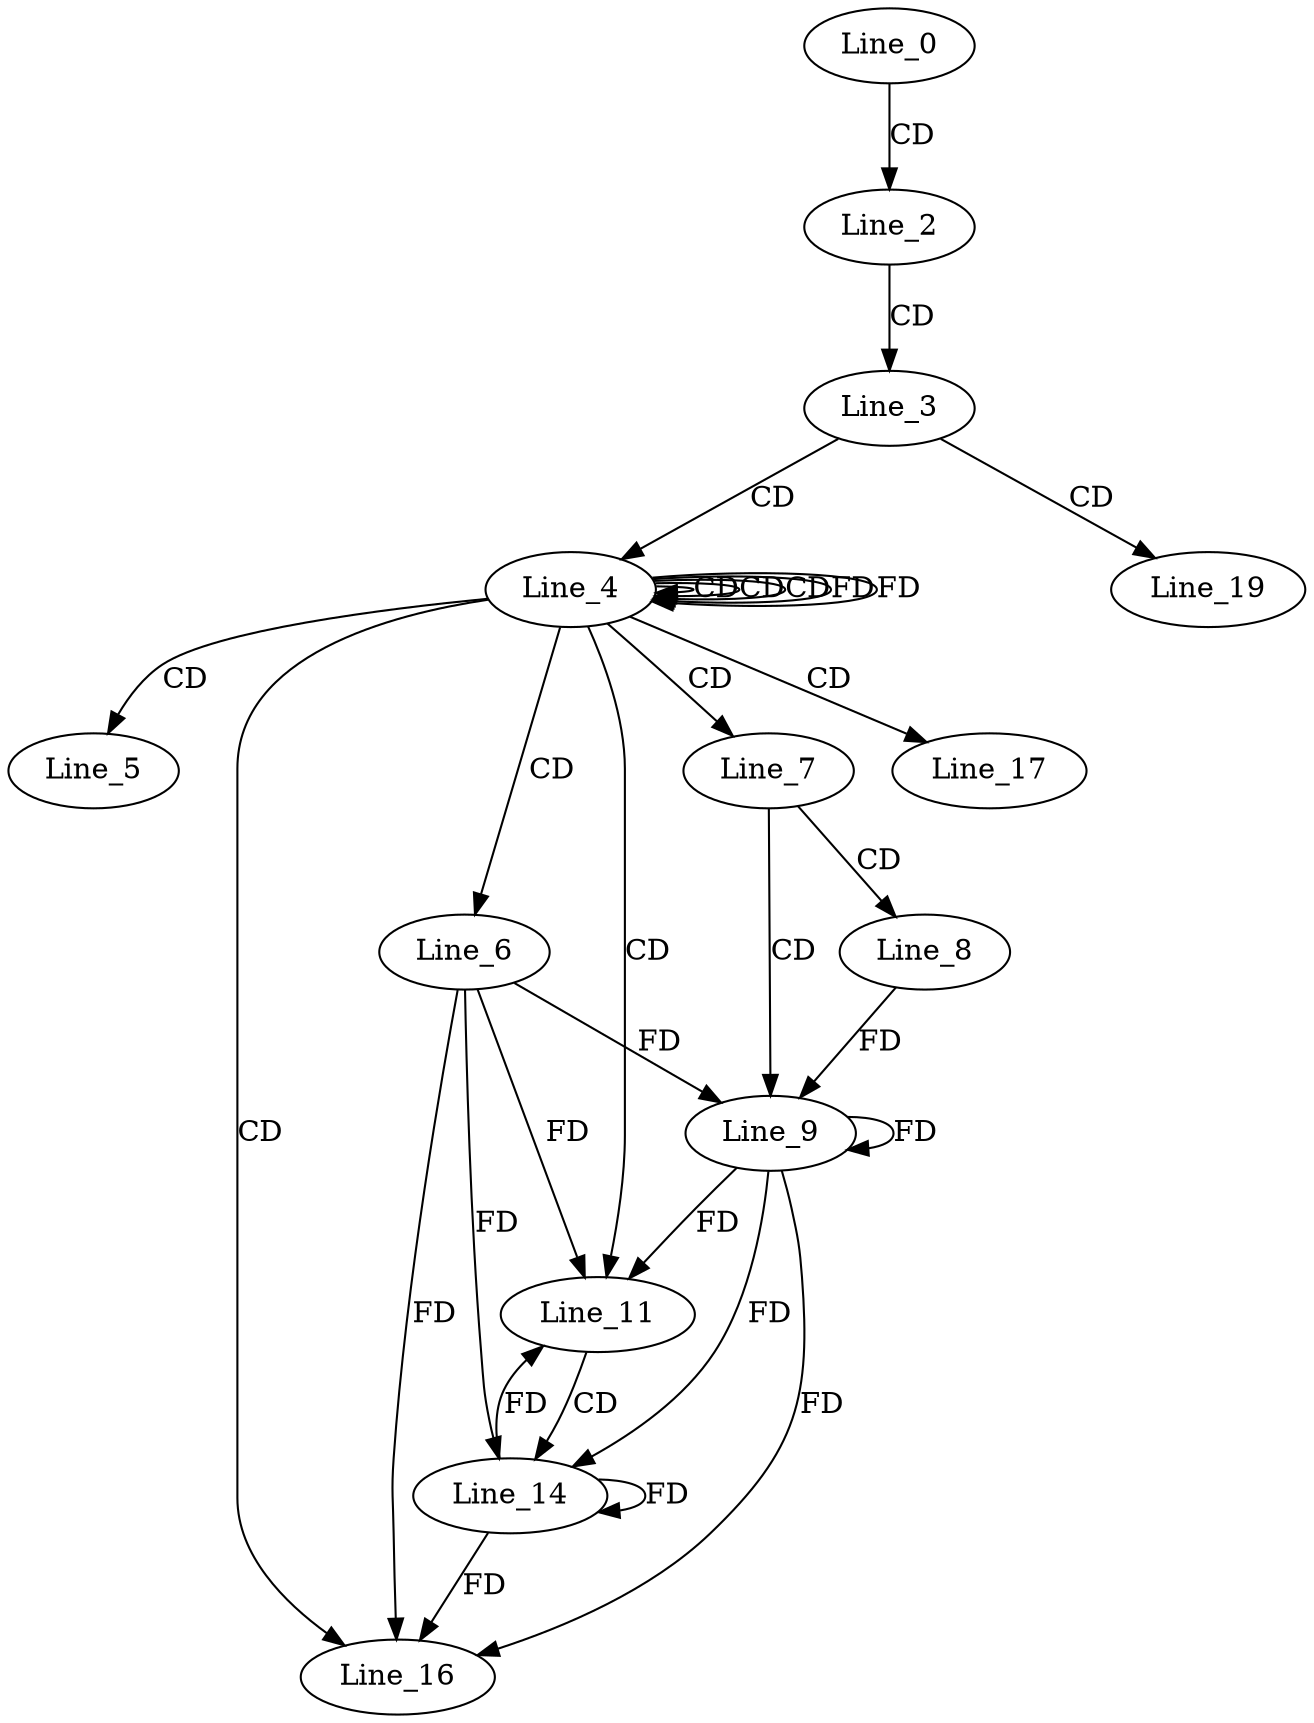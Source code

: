 digraph G {
  Line_0;
  Line_2;
  Line_3;
  Line_4;
  Line_4;
  Line_4;
  Line_5;
  Line_5;
  Line_6;
  Line_7;
  Line_8;
  Line_9;
  Line_11;
  Line_14;
  Line_16;
  Line_17;
  Line_19;
  Line_0 -> Line_2 [ label="CD" ];
  Line_2 -> Line_3 [ label="CD" ];
  Line_3 -> Line_4 [ label="CD" ];
  Line_4 -> Line_4 [ label="CD" ];
  Line_4 -> Line_4 [ label="CD" ];
  Line_4 -> Line_4 [ label="CD" ];
  Line_4 -> Line_4 [ label="FD" ];
  Line_4 -> Line_5 [ label="CD" ];
  Line_4 -> Line_6 [ label="CD" ];
  Line_4 -> Line_7 [ label="CD" ];
  Line_7 -> Line_8 [ label="CD" ];
  Line_7 -> Line_9 [ label="CD" ];
  Line_6 -> Line_9 [ label="FD" ];
  Line_9 -> Line_9 [ label="FD" ];
  Line_8 -> Line_9 [ label="FD" ];
  Line_4 -> Line_11 [ label="CD" ];
  Line_6 -> Line_11 [ label="FD" ];
  Line_9 -> Line_11 [ label="FD" ];
  Line_11 -> Line_14 [ label="CD" ];
  Line_6 -> Line_14 [ label="FD" ];
  Line_9 -> Line_14 [ label="FD" ];
  Line_14 -> Line_14 [ label="FD" ];
  Line_4 -> Line_16 [ label="CD" ];
  Line_6 -> Line_16 [ label="FD" ];
  Line_9 -> Line_16 [ label="FD" ];
  Line_14 -> Line_16 [ label="FD" ];
  Line_4 -> Line_17 [ label="CD" ];
  Line_3 -> Line_19 [ label="CD" ];
  Line_4 -> Line_4 [ label="FD" ];
  Line_14 -> Line_11 [ label="FD" ];
}

